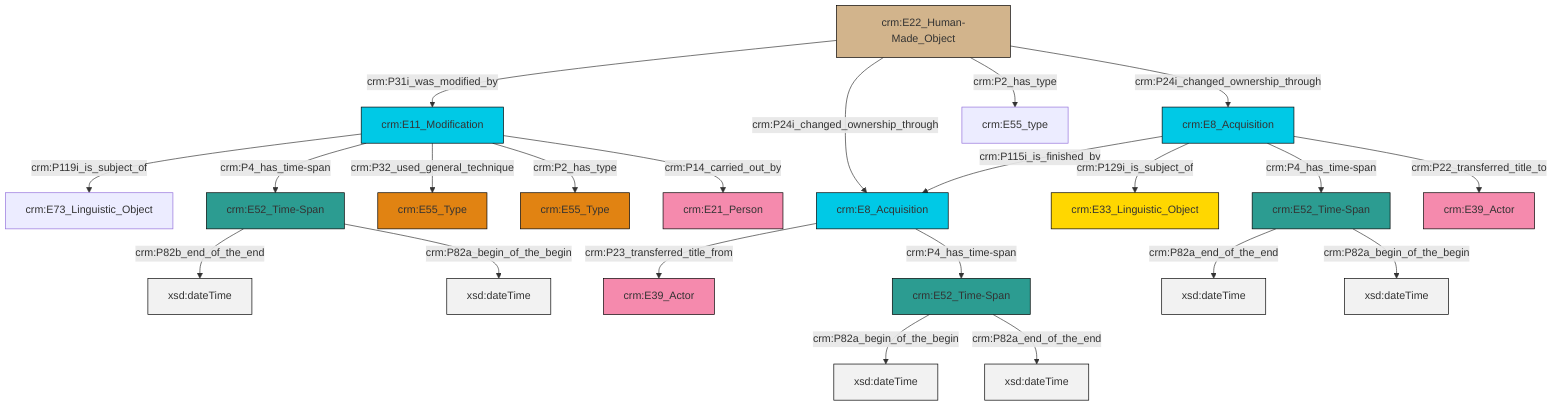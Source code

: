graph TD
classDef Literal fill:#f2f2f2,stroke:#000000;
classDef CRM_Entity fill:#FFFFFF,stroke:#000000;
classDef Temporal_Entity fill:#00C9E6, stroke:#000000;
classDef Type fill:#E18312, stroke:#000000;
classDef Time-Span fill:#2C9C91, stroke:#000000;
classDef Appellation fill:#FFEB7F, stroke:#000000;
classDef Place fill:#008836, stroke:#000000;
classDef Persistent_Item fill:#B266B2, stroke:#000000;
classDef Conceptual_Object fill:#FFD700, stroke:#000000;
classDef Physical_Thing fill:#D2B48C, stroke:#000000;
classDef Actor fill:#f58aad, stroke:#000000;
classDef PC_Classes fill:#4ce600, stroke:#000000;
classDef Multi fill:#cccccc,stroke:#000000;

0["crm:E52_Time-Span"]:::Time-Span -->|crm:P82a_end_of_the_end| 1[xsd:dateTime]:::Literal
4["crm:E52_Time-Span"]:::Time-Span -->|crm:P82b_end_of_the_end| 5[xsd:dateTime]:::Literal
11["crm:E8_Acquisition"]:::Temporal_Entity -->|crm:P115i_is_finished_by| 12["crm:E8_Acquisition"]:::Temporal_Entity
13["crm:E11_Modification"]:::Temporal_Entity -->|crm:P119i_is_subject_of| 14["crm:E73_Linguistic_Object"]:::Default
12["crm:E8_Acquisition"]:::Temporal_Entity -->|crm:P23_transferred_title_from| 16["crm:E39_Actor"]:::Actor
4["crm:E52_Time-Span"]:::Time-Span -->|crm:P82a_begin_of_the_begin| 17[xsd:dateTime]:::Literal
13["crm:E11_Modification"]:::Temporal_Entity -->|crm:P4_has_time-span| 4["crm:E52_Time-Span"]:::Time-Span
13["crm:E11_Modification"]:::Temporal_Entity -->|crm:P32_used_general_technique| 2["crm:E55_Type"]:::Type
20["crm:E22_Human-Made_Object"]:::Physical_Thing -->|crm:P31i_was_modified_by| 13["crm:E11_Modification"]:::Temporal_Entity
11["crm:E8_Acquisition"]:::Temporal_Entity -->|crm:P129i_is_subject_of| 9["crm:E33_Linguistic_Object"]:::Conceptual_Object
21["crm:E52_Time-Span"]:::Time-Span -->|crm:P82a_begin_of_the_begin| 22[xsd:dateTime]:::Literal
0["crm:E52_Time-Span"]:::Time-Span -->|crm:P82a_begin_of_the_begin| 23[xsd:dateTime]:::Literal
20["crm:E22_Human-Made_Object"]:::Physical_Thing -->|crm:P24i_changed_ownership_through| 12["crm:E8_Acquisition"]:::Temporal_Entity
11["crm:E8_Acquisition"]:::Temporal_Entity -->|crm:P4_has_time-span| 0["crm:E52_Time-Span"]:::Time-Span
20["crm:E22_Human-Made_Object"]:::Physical_Thing -->|crm:P2_has_type| 7["crm:E55_type"]:::Default
20["crm:E22_Human-Made_Object"]:::Physical_Thing -->|crm:P24i_changed_ownership_through| 11["crm:E8_Acquisition"]:::Temporal_Entity
21["crm:E52_Time-Span"]:::Time-Span -->|crm:P82a_end_of_the_end| 28[xsd:dateTime]:::Literal
13["crm:E11_Modification"]:::Temporal_Entity -->|crm:P2_has_type| 29["crm:E55_Type"]:::Type
12["crm:E8_Acquisition"]:::Temporal_Entity -->|crm:P4_has_time-span| 21["crm:E52_Time-Span"]:::Time-Span
11["crm:E8_Acquisition"]:::Temporal_Entity -->|crm:P22_transferred_title_to| 33["crm:E39_Actor"]:::Actor
13["crm:E11_Modification"]:::Temporal_Entity -->|crm:P14_carried_out_by| 26["crm:E21_Person"]:::Actor